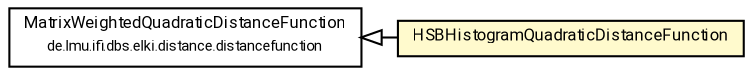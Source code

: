 #!/usr/local/bin/dot
#
# Class diagram 
# Generated by UMLGraph version R5_7_2-60-g0e99a6 (http://www.spinellis.gr/umlgraph/)
#

digraph G {
	graph [fontnames="svg"]
	edge [fontname="Roboto",fontsize=7,labelfontname="Roboto",labelfontsize=7,color="black"];
	node [fontname="Roboto",fontcolor="black",fontsize=8,shape=plaintext,margin=0,width=0,height=0];
	nodesep=0.15;
	ranksep=0.25;
	rankdir=LR;
	// de.lmu.ifi.dbs.elki.distance.distancefunction.MatrixWeightedQuadraticDistanceFunction
	c4879873 [label=<<table title="de.lmu.ifi.dbs.elki.distance.distancefunction.MatrixWeightedQuadraticDistanceFunction" border="0" cellborder="1" cellspacing="0" cellpadding="2" href="../MatrixWeightedQuadraticDistanceFunction.html" target="_parent">
		<tr><td><table border="0" cellspacing="0" cellpadding="1">
		<tr><td align="center" balign="center"> <font face="Roboto">MatrixWeightedQuadraticDistanceFunction</font> </td></tr>
		<tr><td align="center" balign="center"> <font face="Roboto" point-size="7.0">de.lmu.ifi.dbs.elki.distance.distancefunction</font> </td></tr>
		</table></td></tr>
		</table>>, URL="../MatrixWeightedQuadraticDistanceFunction.html"];
	// de.lmu.ifi.dbs.elki.distance.distancefunction.colorhistogram.HSBHistogramQuadraticDistanceFunction
	c4879876 [label=<<table title="de.lmu.ifi.dbs.elki.distance.distancefunction.colorhistogram.HSBHistogramQuadraticDistanceFunction" border="0" cellborder="1" cellspacing="0" cellpadding="2" bgcolor="lemonChiffon" href="HSBHistogramQuadraticDistanceFunction.html" target="_parent">
		<tr><td><table border="0" cellspacing="0" cellpadding="1">
		<tr><td align="center" balign="center"> <font face="Roboto">HSBHistogramQuadraticDistanceFunction</font> </td></tr>
		</table></td></tr>
		</table>>, URL="HSBHistogramQuadraticDistanceFunction.html"];
	// de.lmu.ifi.dbs.elki.distance.distancefunction.colorhistogram.HSBHistogramQuadraticDistanceFunction extends de.lmu.ifi.dbs.elki.distance.distancefunction.MatrixWeightedQuadraticDistanceFunction
	c4879873 -> c4879876 [arrowtail=empty,dir=back,weight=10];
}

